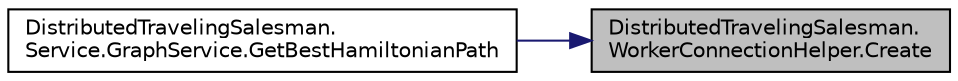digraph "DistributedTravelingSalesman.WorkerConnectionHelper.Create"
{
 // INTERACTIVE_SVG=YES
 // LATEX_PDF_SIZE
  edge [fontname="Helvetica",fontsize="10",labelfontname="Helvetica",labelfontsize="10"];
  node [fontname="Helvetica",fontsize="10",shape=record];
  rankdir="RL";
  Node1 [label="DistributedTravelingSalesman.\lWorkerConnectionHelper.Create",height=0.2,width=0.4,color="black", fillcolor="grey75", style="filled", fontcolor="black",tooltip=" "];
  Node1 -> Node2 [dir="back",color="midnightblue",fontsize="10",style="solid",fontname="Helvetica"];
  Node2 [label="DistributedTravelingSalesman.\lService.GraphService.GetBestHamiltonianPath",height=0.2,width=0.4,color="black", fillcolor="white", style="filled",URL="$class_distributed_traveling_salesman_1_1_service_1_1_graph_service.html#a59fdb2f72472731f0245d33de2137a4f",tooltip=" "];
}

